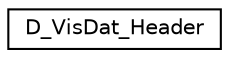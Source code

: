 digraph "Graphical Class Hierarchy"
{
 // LATEX_PDF_SIZE
  edge [fontname="Helvetica",fontsize="10",labelfontname="Helvetica",labelfontsize="10"];
  node [fontname="Helvetica",fontsize="10",shape=record];
  rankdir="LR";
  Node0 [label="D_VisDat_Header",height=0.2,width=0.4,color="black", fillcolor="white", style="filled",URL="$class_d___vis_dat___header.html",tooltip=" "];
}
